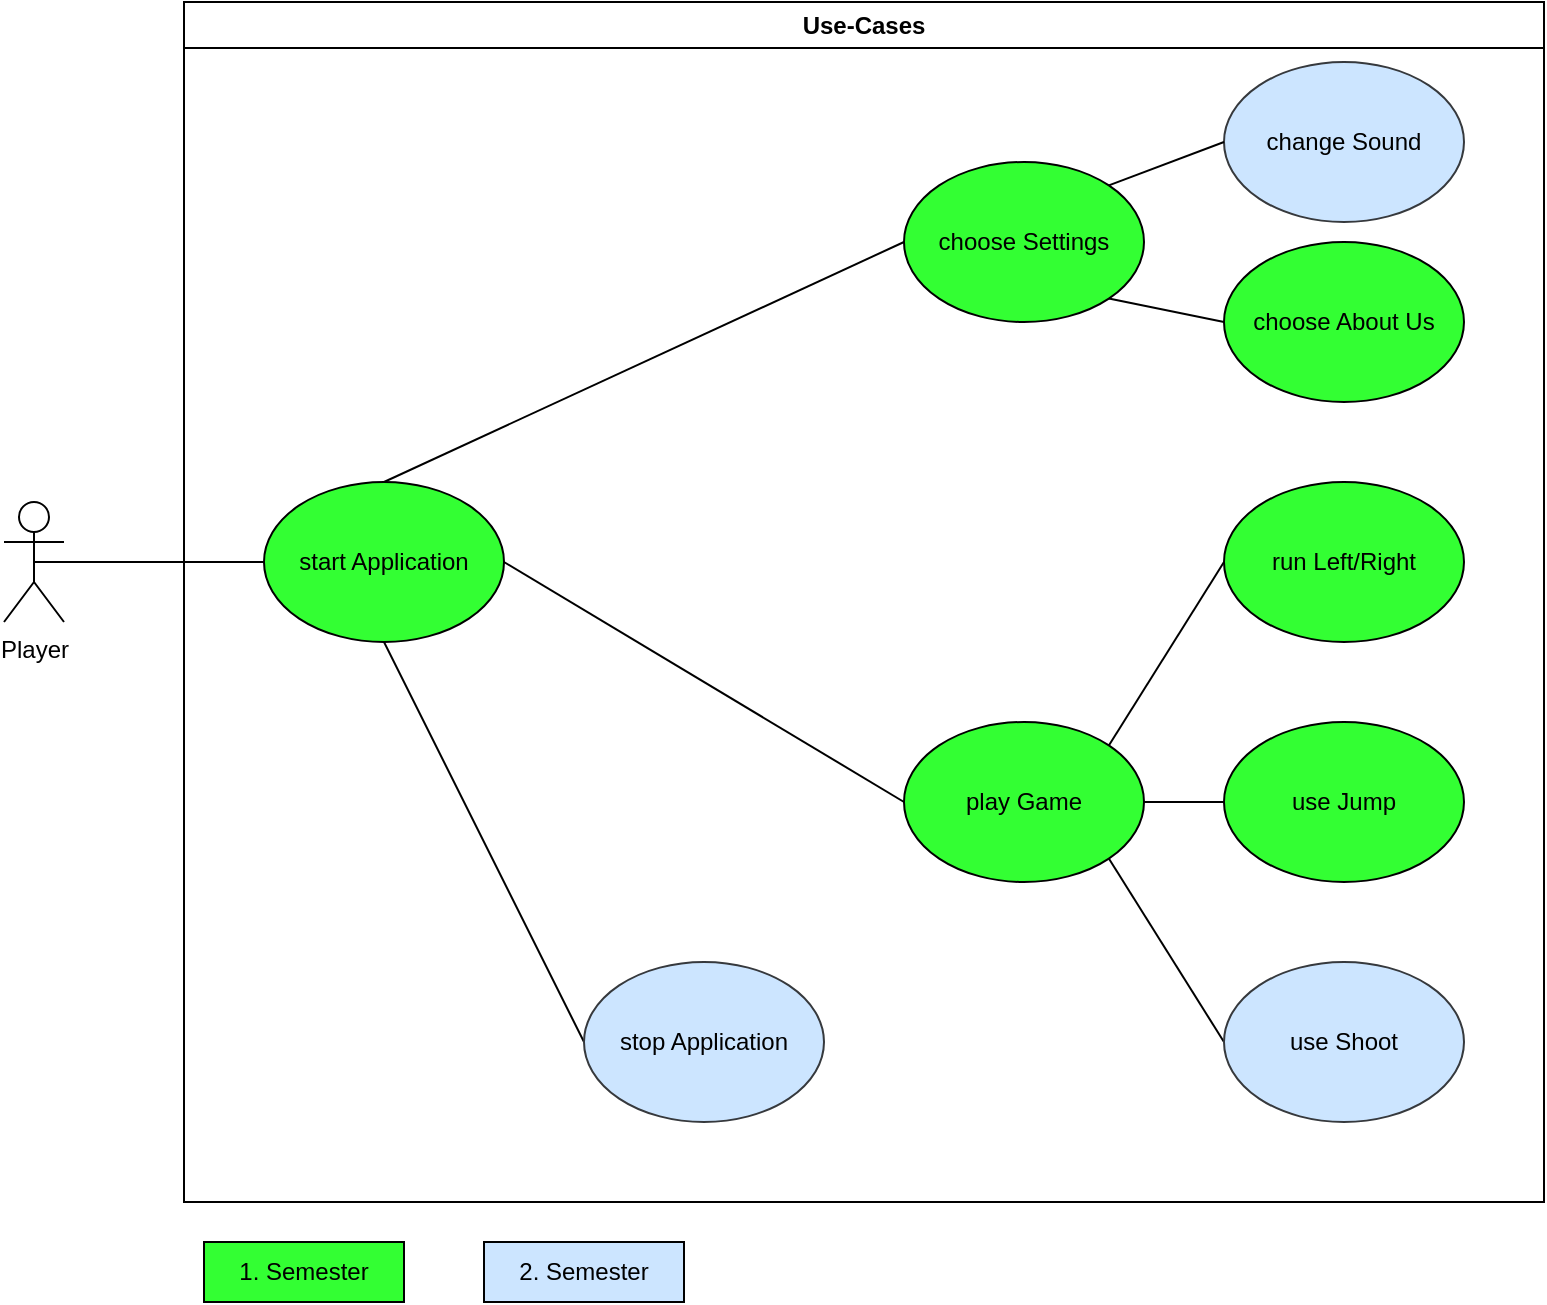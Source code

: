 <mxfile version="13.0.8" type="github"><diagram id="lxIRMiftub8QY_EJDsz6" name="Page-1"><mxGraphModel dx="1422" dy="802" grid="1" gridSize="10" guides="1" tooltips="1" connect="1" arrows="1" fold="1" page="1" pageScale="1" pageWidth="827" pageHeight="1169" math="0" shadow="0"><root><mxCell id="0"/><mxCell id="1" parent="0"/><mxCell id="OLfVznNa_Rs9IzDyl-X1-1" style="rounded=0;orthogonalLoop=1;jettySize=auto;html=1;exitX=0.5;exitY=0.5;exitDx=0;exitDy=0;exitPerimeter=0;entryX=0;entryY=0.5;entryDx=0;entryDy=0;endArrow=none;endFill=0;" edge="1" parent="1" source="OLfVznNa_Rs9IzDyl-X1-2" target="OLfVznNa_Rs9IzDyl-X1-6"><mxGeometry relative="1" as="geometry"/></mxCell><mxCell id="OLfVznNa_Rs9IzDyl-X1-2" value="&lt;div&gt;Player&lt;/div&gt;" style="shape=umlActor;verticalLabelPosition=bottom;labelBackgroundColor=#ffffff;verticalAlign=top;html=1;outlineConnect=0;" vertex="1" parent="1"><mxGeometry x="40" y="290" width="30" height="60" as="geometry"/></mxCell><mxCell id="OLfVznNa_Rs9IzDyl-X1-3" value="Use-Cases" style="swimlane;whiteSpace=wrap" vertex="1" parent="1"><mxGeometry x="130" y="40" width="680" height="600" as="geometry"/></mxCell><mxCell id="OLfVznNa_Rs9IzDyl-X1-5" style="edgeStyle=none;rounded=0;orthogonalLoop=1;jettySize=auto;html=1;exitX=0.5;exitY=1;exitDx=0;exitDy=0;entryX=0;entryY=0.5;entryDx=0;entryDy=0;endArrow=none;endFill=0;" edge="1" parent="OLfVznNa_Rs9IzDyl-X1-3" source="OLfVznNa_Rs9IzDyl-X1-6" target="OLfVznNa_Rs9IzDyl-X1-9"><mxGeometry relative="1" as="geometry"/></mxCell><mxCell id="OLfVznNa_Rs9IzDyl-X1-6" value="start Application" style="ellipse;whiteSpace=wrap;html=1;fillColor=#33FF33;" vertex="1" parent="OLfVznNa_Rs9IzDyl-X1-3"><mxGeometry x="40" y="240" width="120" height="80" as="geometry"/></mxCell><mxCell id="OLfVznNa_Rs9IzDyl-X1-7" style="edgeStyle=none;rounded=0;orthogonalLoop=1;jettySize=auto;html=1;exitX=0;exitY=0.5;exitDx=0;exitDy=0;entryX=0.5;entryY=0;entryDx=0;entryDy=0;endArrow=none;endFill=0;" edge="1" parent="OLfVznNa_Rs9IzDyl-X1-3" source="OLfVznNa_Rs9IzDyl-X1-11" target="OLfVznNa_Rs9IzDyl-X1-6"><mxGeometry relative="1" as="geometry"><mxPoint x="200" y="160" as="sourcePoint"/></mxGeometry></mxCell><mxCell id="OLfVznNa_Rs9IzDyl-X1-8" style="edgeStyle=none;rounded=0;orthogonalLoop=1;jettySize=auto;html=1;exitX=1;exitY=0.5;exitDx=0;exitDy=0;entryX=0;entryY=0.5;entryDx=0;entryDy=0;endArrow=none;endFill=0;" edge="1" parent="OLfVznNa_Rs9IzDyl-X1-3" source="OLfVznNa_Rs9IzDyl-X1-6" target="OLfVznNa_Rs9IzDyl-X1-15"><mxGeometry relative="1" as="geometry"><mxPoint x="320" y="280" as="sourcePoint"/></mxGeometry></mxCell><mxCell id="OLfVznNa_Rs9IzDyl-X1-9" value="stop Application" style="ellipse;whiteSpace=wrap;html=1;fillColor=#cce5ff;strokeColor=#36393d;" vertex="1" parent="OLfVznNa_Rs9IzDyl-X1-3"><mxGeometry x="200" y="480" width="120" height="80" as="geometry"/></mxCell><mxCell id="OLfVznNa_Rs9IzDyl-X1-10" style="edgeStyle=none;rounded=0;orthogonalLoop=1;jettySize=auto;html=1;exitX=1;exitY=1;exitDx=0;exitDy=0;entryX=0;entryY=0.5;entryDx=0;entryDy=0;endArrow=none;endFill=0;" edge="1" parent="OLfVznNa_Rs9IzDyl-X1-3" source="OLfVznNa_Rs9IzDyl-X1-11" target="OLfVznNa_Rs9IzDyl-X1-16"><mxGeometry relative="1" as="geometry"><mxPoint x="480" y="190" as="sourcePoint"/><mxPoint x="520" y="230" as="targetPoint"/></mxGeometry></mxCell><mxCell id="OLfVznNa_Rs9IzDyl-X1-11" value="choose Settings" style="ellipse;whiteSpace=wrap;html=1;fillColor=#33FF33;" vertex="1" parent="OLfVznNa_Rs9IzDyl-X1-3"><mxGeometry x="360" y="80" width="120" height="80" as="geometry"/></mxCell><mxCell id="OLfVznNa_Rs9IzDyl-X1-12" style="edgeStyle=none;rounded=0;orthogonalLoop=1;jettySize=auto;html=1;exitX=1;exitY=0;exitDx=0;exitDy=0;entryX=0;entryY=0.5;entryDx=0;entryDy=0;endArrow=none;endFill=0;" edge="1" parent="OLfVznNa_Rs9IzDyl-X1-3" source="OLfVznNa_Rs9IzDyl-X1-15" target="OLfVznNa_Rs9IzDyl-X1-17"><mxGeometry relative="1" as="geometry"/></mxCell><mxCell id="OLfVznNa_Rs9IzDyl-X1-13" style="edgeStyle=none;rounded=0;orthogonalLoop=1;jettySize=auto;html=1;exitX=1;exitY=0.5;exitDx=0;exitDy=0;entryX=0;entryY=0.5;entryDx=0;entryDy=0;endArrow=none;endFill=0;" edge="1" parent="OLfVznNa_Rs9IzDyl-X1-3" source="OLfVznNa_Rs9IzDyl-X1-15" target="OLfVznNa_Rs9IzDyl-X1-18"><mxGeometry relative="1" as="geometry"/></mxCell><mxCell id="OLfVznNa_Rs9IzDyl-X1-14" style="edgeStyle=none;rounded=0;orthogonalLoop=1;jettySize=auto;html=1;exitX=1;exitY=1;exitDx=0;exitDy=0;entryX=0;entryY=0.5;entryDx=0;entryDy=0;endArrow=none;endFill=0;" edge="1" parent="OLfVznNa_Rs9IzDyl-X1-3" source="OLfVznNa_Rs9IzDyl-X1-15" target="OLfVznNa_Rs9IzDyl-X1-19"><mxGeometry relative="1" as="geometry"/></mxCell><mxCell id="OLfVznNa_Rs9IzDyl-X1-15" value="play Game" style="ellipse;whiteSpace=wrap;html=1;fillColor=#33FF33;" vertex="1" parent="OLfVznNa_Rs9IzDyl-X1-3"><mxGeometry x="360" y="360" width="120" height="80" as="geometry"/></mxCell><mxCell id="OLfVznNa_Rs9IzDyl-X1-16" value="choose About Us" style="ellipse;whiteSpace=wrap;html=1;fillColor=#33FF33;" vertex="1" parent="OLfVznNa_Rs9IzDyl-X1-3"><mxGeometry x="520" y="120" width="120" height="80" as="geometry"/></mxCell><mxCell id="OLfVznNa_Rs9IzDyl-X1-17" value="run Left/Right" style="ellipse;whiteSpace=wrap;html=1;fillColor=#33FF33;" vertex="1" parent="OLfVznNa_Rs9IzDyl-X1-3"><mxGeometry x="520" y="240" width="120" height="80" as="geometry"/></mxCell><mxCell id="OLfVznNa_Rs9IzDyl-X1-18" value="use Jump" style="ellipse;whiteSpace=wrap;html=1;fillColor=#33FF33;" vertex="1" parent="OLfVznNa_Rs9IzDyl-X1-3"><mxGeometry x="520" y="360" width="120" height="80" as="geometry"/></mxCell><mxCell id="OLfVznNa_Rs9IzDyl-X1-19" value="use Shoot" style="ellipse;whiteSpace=wrap;html=1;fillColor=#cce5ff;strokeColor=#36393d;" vertex="1" parent="OLfVznNa_Rs9IzDyl-X1-3"><mxGeometry x="520" y="480" width="120" height="80" as="geometry"/></mxCell><mxCell id="OLfVznNa_Rs9IzDyl-X1-20" value="change Sound" style="ellipse;whiteSpace=wrap;html=1;fillColor=#cce5ff;strokeColor=#36393d;" vertex="1" parent="OLfVznNa_Rs9IzDyl-X1-3"><mxGeometry x="520" y="30" width="120" height="80" as="geometry"/></mxCell><mxCell id="OLfVznNa_Rs9IzDyl-X1-22" style="edgeStyle=none;rounded=0;orthogonalLoop=1;jettySize=auto;html=1;endArrow=none;endFill=0;exitX=1;exitY=0;exitDx=0;exitDy=0;entryX=0;entryY=0.5;entryDx=0;entryDy=0;" edge="1" parent="OLfVznNa_Rs9IzDyl-X1-3" source="OLfVznNa_Rs9IzDyl-X1-11" target="OLfVznNa_Rs9IzDyl-X1-20"><mxGeometry relative="1" as="geometry"><mxPoint x="410" y="210" as="sourcePoint"/><mxPoint x="410" y="270" as="targetPoint"/><Array as="points"/></mxGeometry></mxCell><mxCell id="OLfVznNa_Rs9IzDyl-X1-23" value="1. Semester" style="rounded=0;whiteSpace=wrap;html=1;fillColor=#33FF33;" vertex="1" parent="1"><mxGeometry x="140" y="660" width="100" height="30" as="geometry"/></mxCell><mxCell id="OLfVznNa_Rs9IzDyl-X1-24" value="2. Semester" style="rounded=0;whiteSpace=wrap;html=1;fillColor=#CCE5FF;" vertex="1" parent="1"><mxGeometry x="280" y="660" width="100" height="30" as="geometry"/></mxCell></root></mxGraphModel></diagram></mxfile>